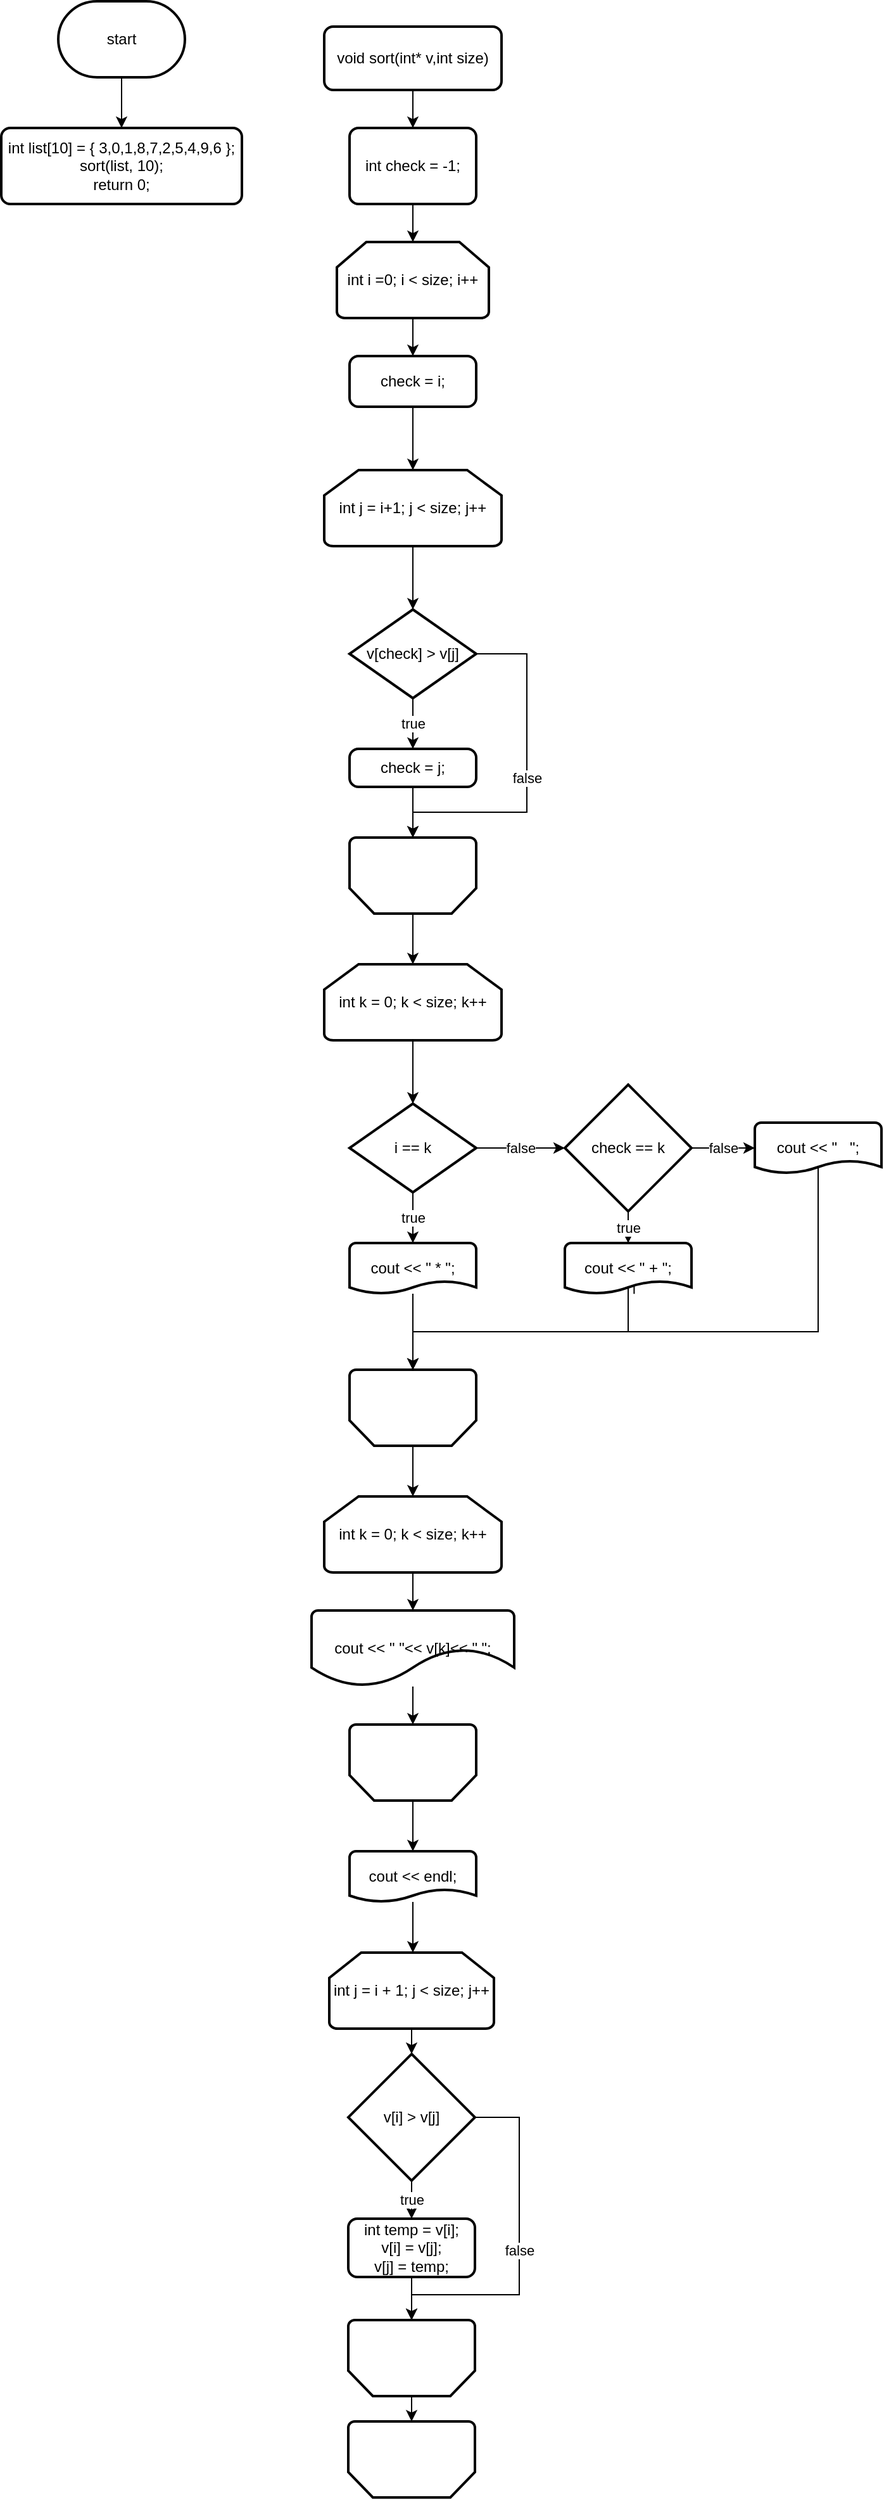<mxfile version="20.0.1" type="github">
  <diagram id="QCeiseQyNw4A7dCuMOGN" name="Page-1">
    <mxGraphModel dx="2303" dy="2414" grid="1" gridSize="10" guides="1" tooltips="1" connect="1" arrows="1" fold="1" page="1" pageScale="1" pageWidth="827" pageHeight="1169" math="0" shadow="0">
      <root>
        <mxCell id="0" />
        <mxCell id="1" parent="0" />
        <mxCell id="ZYJj1VUCgy8PRU-QA9FJ-3" style="edgeStyle=orthogonalEdgeStyle;rounded=0;orthogonalLoop=1;jettySize=auto;html=1;entryX=0.5;entryY=0;entryDx=0;entryDy=0;" parent="1" source="ZYJj1VUCgy8PRU-QA9FJ-2" target="ZYJj1VUCgy8PRU-QA9FJ-5" edge="1">
          <mxGeometry relative="1" as="geometry">
            <mxPoint x="100" y="150" as="targetPoint" />
          </mxGeometry>
        </mxCell>
        <mxCell id="ZYJj1VUCgy8PRU-QA9FJ-2" value="start" style="strokeWidth=2;html=1;shape=mxgraph.flowchart.terminator;whiteSpace=wrap;" parent="1" vertex="1">
          <mxGeometry x="50" y="20" width="100" height="60" as="geometry" />
        </mxCell>
        <mxCell id="ZYJj1VUCgy8PRU-QA9FJ-5" value="&lt;div&gt;int list[10] = { 3,0,1,8,7,2,5,4,9,6 };&lt;/div&gt;&lt;div&gt;&lt;span style=&quot;&quot;&gt;	&lt;/span&gt;sort(list, 10);&lt;/div&gt;&lt;div&gt;&lt;span style=&quot;&quot;&gt;	&lt;/span&gt;return 0;&lt;/div&gt;" style="rounded=1;whiteSpace=wrap;html=1;absoluteArcSize=1;arcSize=14;strokeWidth=2;" parent="1" vertex="1">
          <mxGeometry x="5" y="120" width="190" height="60" as="geometry" />
        </mxCell>
        <mxCell id="ZYJj1VUCgy8PRU-QA9FJ-7" style="edgeStyle=orthogonalEdgeStyle;rounded=0;orthogonalLoop=1;jettySize=auto;html=1;" parent="1" source="ZYJj1VUCgy8PRU-QA9FJ-6" target="ZYJj1VUCgy8PRU-QA9FJ-8" edge="1">
          <mxGeometry relative="1" as="geometry">
            <mxPoint x="330.0" y="130" as="targetPoint" />
          </mxGeometry>
        </mxCell>
        <mxCell id="ZYJj1VUCgy8PRU-QA9FJ-6" value="void sort(int* v,int size)" style="rounded=1;whiteSpace=wrap;html=1;absoluteArcSize=1;arcSize=14;strokeWidth=2;" parent="1" vertex="1">
          <mxGeometry x="260" y="40" width="140" height="50" as="geometry" />
        </mxCell>
        <mxCell id="ZYJj1VUCgy8PRU-QA9FJ-10" style="edgeStyle=orthogonalEdgeStyle;rounded=0;orthogonalLoop=1;jettySize=auto;html=1;entryX=0.5;entryY=0;entryDx=0;entryDy=0;entryPerimeter=0;" parent="1" source="ZYJj1VUCgy8PRU-QA9FJ-8" target="ZYJj1VUCgy8PRU-QA9FJ-9" edge="1">
          <mxGeometry relative="1" as="geometry">
            <mxPoint x="330.0" y="240" as="targetPoint" />
          </mxGeometry>
        </mxCell>
        <mxCell id="ZYJj1VUCgy8PRU-QA9FJ-8" value="int check = -1;" style="rounded=1;whiteSpace=wrap;html=1;absoluteArcSize=1;arcSize=14;strokeWidth=2;" parent="1" vertex="1">
          <mxGeometry x="280" y="120" width="100" height="60" as="geometry" />
        </mxCell>
        <mxCell id="ZYJj1VUCgy8PRU-QA9FJ-12" style="edgeStyle=orthogonalEdgeStyle;rounded=0;orthogonalLoop=1;jettySize=auto;html=1;entryX=0.5;entryY=0;entryDx=0;entryDy=0;" parent="1" source="ZYJj1VUCgy8PRU-QA9FJ-9" target="ZYJj1VUCgy8PRU-QA9FJ-11" edge="1">
          <mxGeometry relative="1" as="geometry" />
        </mxCell>
        <mxCell id="ZYJj1VUCgy8PRU-QA9FJ-9" value="int i =0; i &lt; size; i++" style="strokeWidth=2;html=1;shape=mxgraph.flowchart.loop_limit;whiteSpace=wrap;" parent="1" vertex="1">
          <mxGeometry x="270" y="210" width="120" height="60" as="geometry" />
        </mxCell>
        <mxCell id="ZYJj1VUCgy8PRU-QA9FJ-14" style="edgeStyle=orthogonalEdgeStyle;rounded=0;orthogonalLoop=1;jettySize=auto;html=1;entryX=0.5;entryY=0;entryDx=0;entryDy=0;entryPerimeter=0;" parent="1" source="ZYJj1VUCgy8PRU-QA9FJ-11" target="ZYJj1VUCgy8PRU-QA9FJ-13" edge="1">
          <mxGeometry relative="1" as="geometry" />
        </mxCell>
        <mxCell id="ZYJj1VUCgy8PRU-QA9FJ-11" value="check = i;" style="rounded=1;whiteSpace=wrap;html=1;absoluteArcSize=1;arcSize=14;strokeWidth=2;" parent="1" vertex="1">
          <mxGeometry x="280" y="300" width="100" height="40" as="geometry" />
        </mxCell>
        <mxCell id="ZYJj1VUCgy8PRU-QA9FJ-16" style="edgeStyle=orthogonalEdgeStyle;rounded=0;orthogonalLoop=1;jettySize=auto;html=1;entryX=0.5;entryY=0;entryDx=0;entryDy=0;entryPerimeter=0;" parent="1" source="ZYJj1VUCgy8PRU-QA9FJ-13" target="ZYJj1VUCgy8PRU-QA9FJ-15" edge="1">
          <mxGeometry relative="1" as="geometry" />
        </mxCell>
        <mxCell id="ZYJj1VUCgy8PRU-QA9FJ-13" value="int j = i+1; j &lt; size; j++" style="strokeWidth=2;html=1;shape=mxgraph.flowchart.loop_limit;whiteSpace=wrap;" parent="1" vertex="1">
          <mxGeometry x="260" y="390" width="140" height="60" as="geometry" />
        </mxCell>
        <mxCell id="ZYJj1VUCgy8PRU-QA9FJ-17" value="false" style="edgeStyle=orthogonalEdgeStyle;rounded=0;orthogonalLoop=1;jettySize=auto;html=1;entryX=0.5;entryY=1;entryDx=0;entryDy=0;entryPerimeter=0;" parent="1" source="ZYJj1VUCgy8PRU-QA9FJ-15" target="ZYJj1VUCgy8PRU-QA9FJ-21" edge="1">
          <mxGeometry relative="1" as="geometry">
            <mxPoint x="450.0" y="535" as="targetPoint" />
            <Array as="points">
              <mxPoint x="420" y="535" />
              <mxPoint x="420" y="660" />
              <mxPoint x="330" y="660" />
            </Array>
          </mxGeometry>
        </mxCell>
        <mxCell id="ZYJj1VUCgy8PRU-QA9FJ-18" value="true" style="edgeStyle=orthogonalEdgeStyle;rounded=0;orthogonalLoop=1;jettySize=auto;html=1;entryX=0.5;entryY=0;entryDx=0;entryDy=0;" parent="1" source="ZYJj1VUCgy8PRU-QA9FJ-15" target="ZYJj1VUCgy8PRU-QA9FJ-19" edge="1">
          <mxGeometry relative="1" as="geometry">
            <mxPoint x="330.0" y="600" as="targetPoint" />
          </mxGeometry>
        </mxCell>
        <mxCell id="ZYJj1VUCgy8PRU-QA9FJ-15" value="v[check] &gt; v[j]" style="strokeWidth=2;html=1;shape=mxgraph.flowchart.decision;whiteSpace=wrap;" parent="1" vertex="1">
          <mxGeometry x="280" y="500" width="100" height="70" as="geometry" />
        </mxCell>
        <mxCell id="ZYJj1VUCgy8PRU-QA9FJ-22" style="edgeStyle=orthogonalEdgeStyle;rounded=0;orthogonalLoop=1;jettySize=auto;html=1;entryX=0.5;entryY=1;entryDx=0;entryDy=0;entryPerimeter=0;" parent="1" source="ZYJj1VUCgy8PRU-QA9FJ-19" target="ZYJj1VUCgy8PRU-QA9FJ-21" edge="1">
          <mxGeometry relative="1" as="geometry" />
        </mxCell>
        <mxCell id="ZYJj1VUCgy8PRU-QA9FJ-19" value="check = j;" style="rounded=1;whiteSpace=wrap;html=1;absoluteArcSize=1;arcSize=14;strokeWidth=2;" parent="1" vertex="1">
          <mxGeometry x="280" y="610" width="100" height="30" as="geometry" />
        </mxCell>
        <mxCell id="ZYJj1VUCgy8PRU-QA9FJ-31" style="edgeStyle=orthogonalEdgeStyle;rounded=0;orthogonalLoop=1;jettySize=auto;html=1;entryX=0.5;entryY=0;entryDx=0;entryDy=0;entryPerimeter=0;" parent="1" source="ZYJj1VUCgy8PRU-QA9FJ-21" target="ZYJj1VUCgy8PRU-QA9FJ-24" edge="1">
          <mxGeometry relative="1" as="geometry" />
        </mxCell>
        <mxCell id="ZYJj1VUCgy8PRU-QA9FJ-21" value="" style="strokeWidth=2;html=1;shape=mxgraph.flowchart.loop_limit;whiteSpace=wrap;rotation=-180;" parent="1" vertex="1">
          <mxGeometry x="280" y="680" width="100" height="60" as="geometry" />
        </mxCell>
        <mxCell id="ZYJj1VUCgy8PRU-QA9FJ-23" style="edgeStyle=orthogonalEdgeStyle;rounded=0;orthogonalLoop=1;jettySize=auto;html=1;entryX=0.5;entryY=0;entryDx=0;entryDy=0;entryPerimeter=0;" parent="1" source="ZYJj1VUCgy8PRU-QA9FJ-24" target="ZYJj1VUCgy8PRU-QA9FJ-27" edge="1">
          <mxGeometry relative="1" as="geometry" />
        </mxCell>
        <mxCell id="ZYJj1VUCgy8PRU-QA9FJ-24" value="int k = 0; k &amp;lt; size; k++" style="strokeWidth=2;html=1;shape=mxgraph.flowchart.loop_limit;whiteSpace=wrap;" parent="1" vertex="1">
          <mxGeometry x="260" y="780" width="140" height="60" as="geometry" />
        </mxCell>
        <mxCell id="ZYJj1VUCgy8PRU-QA9FJ-26" value="true" style="edgeStyle=orthogonalEdgeStyle;rounded=0;orthogonalLoop=1;jettySize=auto;html=1;entryX=0.5;entryY=0;entryDx=0;entryDy=0;entryPerimeter=0;" parent="1" source="ZYJj1VUCgy8PRU-QA9FJ-27" target="ZYJj1VUCgy8PRU-QA9FJ-43" edge="1">
          <mxGeometry relative="1" as="geometry">
            <mxPoint x="330.0" y="1000" as="targetPoint" />
          </mxGeometry>
        </mxCell>
        <mxCell id="ZYJj1VUCgy8PRU-QA9FJ-33" value="false" style="edgeStyle=orthogonalEdgeStyle;rounded=0;orthogonalLoop=1;jettySize=auto;html=1;entryX=0;entryY=0.5;entryDx=0;entryDy=0;entryPerimeter=0;" parent="1" source="ZYJj1VUCgy8PRU-QA9FJ-27" target="ZYJj1VUCgy8PRU-QA9FJ-34" edge="1">
          <mxGeometry relative="1" as="geometry">
            <mxPoint x="480.0" y="925" as="targetPoint" />
          </mxGeometry>
        </mxCell>
        <mxCell id="ZYJj1VUCgy8PRU-QA9FJ-27" value="i == k" style="strokeWidth=2;html=1;shape=mxgraph.flowchart.decision;whiteSpace=wrap;" parent="1" vertex="1">
          <mxGeometry x="280" y="890" width="100" height="70" as="geometry" />
        </mxCell>
        <mxCell id="ZYJj1VUCgy8PRU-QA9FJ-28" style="edgeStyle=orthogonalEdgeStyle;rounded=0;orthogonalLoop=1;jettySize=auto;html=1;entryX=0.5;entryY=1;entryDx=0;entryDy=0;entryPerimeter=0;exitX=0.5;exitY=1;exitDx=0;exitDy=0;exitPerimeter=0;" parent="1" source="ZYJj1VUCgy8PRU-QA9FJ-43" target="ZYJj1VUCgy8PRU-QA9FJ-30" edge="1">
          <mxGeometry relative="1" as="geometry">
            <mxPoint x="330.0" y="1030" as="sourcePoint" />
            <mxPoint x="330.0" y="1080" as="targetPoint" />
            <Array as="points">
              <mxPoint x="330" y="1040" />
            </Array>
          </mxGeometry>
        </mxCell>
        <mxCell id="ZYJj1VUCgy8PRU-QA9FJ-42" style="edgeStyle=orthogonalEdgeStyle;rounded=0;orthogonalLoop=1;jettySize=auto;html=1;entryX=0.5;entryY=0;entryDx=0;entryDy=0;entryPerimeter=0;" parent="1" source="ZYJj1VUCgy8PRU-QA9FJ-30" target="ZYJj1VUCgy8PRU-QA9FJ-46" edge="1">
          <mxGeometry relative="1" as="geometry">
            <mxPoint x="330.0" y="1210" as="targetPoint" />
          </mxGeometry>
        </mxCell>
        <mxCell id="ZYJj1VUCgy8PRU-QA9FJ-30" value="" style="strokeWidth=2;html=1;shape=mxgraph.flowchart.loop_limit;whiteSpace=wrap;rotation=-180;" parent="1" vertex="1">
          <mxGeometry x="280" y="1100" width="100" height="60" as="geometry" />
        </mxCell>
        <mxCell id="ZYJj1VUCgy8PRU-QA9FJ-35" value="false" style="edgeStyle=orthogonalEdgeStyle;rounded=0;orthogonalLoop=1;jettySize=auto;html=1;entryX=0;entryY=0.5;entryDx=0;entryDy=0;entryPerimeter=0;" parent="1" source="ZYJj1VUCgy8PRU-QA9FJ-34" target="ZYJj1VUCgy8PRU-QA9FJ-45" edge="1">
          <mxGeometry relative="1" as="geometry">
            <mxPoint x="600.0" y="927.429" as="targetPoint" />
          </mxGeometry>
        </mxCell>
        <mxCell id="ZYJj1VUCgy8PRU-QA9FJ-37" value="true" style="edgeStyle=orthogonalEdgeStyle;rounded=0;orthogonalLoop=1;jettySize=auto;html=1;entryX=0.5;entryY=0;entryDx=0;entryDy=0;entryPerimeter=0;" parent="1" source="ZYJj1VUCgy8PRU-QA9FJ-34" target="ZYJj1VUCgy8PRU-QA9FJ-44" edge="1">
          <mxGeometry relative="1" as="geometry">
            <mxPoint x="500.0" y="1000" as="targetPoint" />
          </mxGeometry>
        </mxCell>
        <mxCell id="ZYJj1VUCgy8PRU-QA9FJ-34" value="check == k" style="strokeWidth=2;html=1;shape=mxgraph.flowchart.decision;whiteSpace=wrap;" parent="1" vertex="1">
          <mxGeometry x="450" y="875" width="100" height="100" as="geometry" />
        </mxCell>
        <mxCell id="ZYJj1VUCgy8PRU-QA9FJ-41" style="edgeStyle=orthogonalEdgeStyle;rounded=0;orthogonalLoop=1;jettySize=auto;html=1;entryX=0.5;entryY=1;entryDx=0;entryDy=0;entryPerimeter=0;exitX=0.5;exitY=1;exitDx=0;exitDy=0;exitPerimeter=0;" parent="1" source="ZYJj1VUCgy8PRU-QA9FJ-45" target="ZYJj1VUCgy8PRU-QA9FJ-30" edge="1">
          <mxGeometry relative="1" as="geometry">
            <mxPoint x="650.0" y="1010" as="targetPoint" />
            <mxPoint x="650.0" y="945" as="sourcePoint" />
            <Array as="points">
              <mxPoint x="650" y="940" />
              <mxPoint x="650" y="1070" />
              <mxPoint x="330" y="1070" />
            </Array>
          </mxGeometry>
        </mxCell>
        <mxCell id="ZYJj1VUCgy8PRU-QA9FJ-40" style="edgeStyle=orthogonalEdgeStyle;rounded=0;orthogonalLoop=1;jettySize=auto;html=1;entryX=0.5;entryY=1;entryDx=0;entryDy=0;entryPerimeter=0;exitX=0.547;exitY=1.004;exitDx=0;exitDy=0;exitPerimeter=0;" parent="1" source="ZYJj1VUCgy8PRU-QA9FJ-44" target="ZYJj1VUCgy8PRU-QA9FJ-30" edge="1">
          <mxGeometry relative="1" as="geometry">
            <mxPoint x="500.0" y="1080" as="targetPoint" />
            <mxPoint x="500.0" y="1030" as="sourcePoint" />
            <Array as="points">
              <mxPoint x="500" y="1020" />
              <mxPoint x="500" y="1070" />
              <mxPoint x="330" y="1070" />
            </Array>
          </mxGeometry>
        </mxCell>
        <mxCell id="ZYJj1VUCgy8PRU-QA9FJ-43" value="cout &lt;&lt; &quot; * &quot;;" style="strokeWidth=2;html=1;shape=mxgraph.flowchart.document2;whiteSpace=wrap;size=0.25;" parent="1" vertex="1">
          <mxGeometry x="280" y="1000" width="100" height="40" as="geometry" />
        </mxCell>
        <mxCell id="ZYJj1VUCgy8PRU-QA9FJ-44" value="cout &lt;&lt; &quot; + &quot;;" style="strokeWidth=2;html=1;shape=mxgraph.flowchart.document2;whiteSpace=wrap;size=0.25;" parent="1" vertex="1">
          <mxGeometry x="450" y="1000" width="100" height="40" as="geometry" />
        </mxCell>
        <mxCell id="ZYJj1VUCgy8PRU-QA9FJ-45" value="cout &lt;&lt; &quot;   &quot;;" style="strokeWidth=2;html=1;shape=mxgraph.flowchart.document2;whiteSpace=wrap;size=0.25;" parent="1" vertex="1">
          <mxGeometry x="600" y="905" width="100" height="40" as="geometry" />
        </mxCell>
        <mxCell id="ZYJj1VUCgy8PRU-QA9FJ-48" style="edgeStyle=orthogonalEdgeStyle;rounded=0;orthogonalLoop=1;jettySize=auto;html=1;entryX=0.5;entryY=0;entryDx=0;entryDy=0;entryPerimeter=0;" parent="1" source="ZYJj1VUCgy8PRU-QA9FJ-46" target="ZYJj1VUCgy8PRU-QA9FJ-47" edge="1">
          <mxGeometry relative="1" as="geometry" />
        </mxCell>
        <mxCell id="ZYJj1VUCgy8PRU-QA9FJ-46" value="int k = 0; k &lt; size; k++" style="strokeWidth=2;html=1;shape=mxgraph.flowchart.loop_limit;whiteSpace=wrap;" parent="1" vertex="1">
          <mxGeometry x="260" y="1200" width="140" height="60" as="geometry" />
        </mxCell>
        <mxCell id="ZYJj1VUCgy8PRU-QA9FJ-49" style="edgeStyle=orthogonalEdgeStyle;rounded=0;orthogonalLoop=1;jettySize=auto;html=1;" parent="1" source="ZYJj1VUCgy8PRU-QA9FJ-47" target="ZYJj1VUCgy8PRU-QA9FJ-50" edge="1">
          <mxGeometry relative="1" as="geometry">
            <mxPoint x="330.0" y="1410" as="targetPoint" />
          </mxGeometry>
        </mxCell>
        <mxCell id="ZYJj1VUCgy8PRU-QA9FJ-47" value="cout &lt;&lt; &quot; &quot;&lt;&lt; v[k]&lt;&lt; &quot; &quot;;" style="strokeWidth=2;html=1;shape=mxgraph.flowchart.document2;whiteSpace=wrap;size=0.498;" parent="1" vertex="1">
          <mxGeometry x="250" y="1290" width="160" height="60" as="geometry" />
        </mxCell>
        <mxCell id="ZYJj1VUCgy8PRU-QA9FJ-52" style="edgeStyle=orthogonalEdgeStyle;rounded=0;orthogonalLoop=1;jettySize=auto;html=1;entryX=0.5;entryY=0;entryDx=0;entryDy=0;entryPerimeter=0;" parent="1" source="ZYJj1VUCgy8PRU-QA9FJ-50" target="ZYJj1VUCgy8PRU-QA9FJ-51" edge="1">
          <mxGeometry relative="1" as="geometry" />
        </mxCell>
        <mxCell id="ZYJj1VUCgy8PRU-QA9FJ-50" value="" style="strokeWidth=2;html=1;shape=mxgraph.flowchart.loop_limit;whiteSpace=wrap;rotation=-180;" parent="1" vertex="1">
          <mxGeometry x="280.0" y="1380" width="100" height="60" as="geometry" />
        </mxCell>
        <mxCell id="ZYJj1VUCgy8PRU-QA9FJ-53" style="edgeStyle=orthogonalEdgeStyle;rounded=0;orthogonalLoop=1;jettySize=auto;html=1;" parent="1" source="ZYJj1VUCgy8PRU-QA9FJ-51" edge="1">
          <mxGeometry relative="1" as="geometry">
            <mxPoint x="330" y="1560" as="targetPoint" />
          </mxGeometry>
        </mxCell>
        <mxCell id="ZYJj1VUCgy8PRU-QA9FJ-51" value="cout &lt;&lt; endl;" style="strokeWidth=2;html=1;shape=mxgraph.flowchart.document2;whiteSpace=wrap;size=0.25;" parent="1" vertex="1">
          <mxGeometry x="280" y="1480" width="100" height="40" as="geometry" />
        </mxCell>
        <mxCell id="ZYJj1VUCgy8PRU-QA9FJ-55" style="edgeStyle=orthogonalEdgeStyle;rounded=0;orthogonalLoop=1;jettySize=auto;html=1;exitX=0.5;exitY=0;exitDx=0;exitDy=0;exitPerimeter=0;" parent="1" source="zkwfAiJlMPywp6wGBJhg-7" target="ZYJj1VUCgy8PRU-QA9FJ-56" edge="1">
          <mxGeometry relative="1" as="geometry">
            <mxPoint x="330.0" y="1640" as="targetPoint" />
            <mxPoint x="330.0" y="1650" as="sourcePoint" />
          </mxGeometry>
        </mxCell>
        <mxCell id="ZYJj1VUCgy8PRU-QA9FJ-56" value="" style="strokeWidth=2;html=1;shape=mxgraph.flowchart.loop_limit;whiteSpace=wrap;rotation=-180;" parent="1" vertex="1">
          <mxGeometry x="279.0" y="1930" width="100" height="60" as="geometry" />
        </mxCell>
        <mxCell id="zkwfAiJlMPywp6wGBJhg-5" style="edgeStyle=orthogonalEdgeStyle;rounded=0;orthogonalLoop=1;jettySize=auto;html=1;" edge="1" parent="1" source="zkwfAiJlMPywp6wGBJhg-1" target="zkwfAiJlMPywp6wGBJhg-2">
          <mxGeometry relative="1" as="geometry" />
        </mxCell>
        <mxCell id="zkwfAiJlMPywp6wGBJhg-1" value="int j = i + 1; j &lt; size; j++" style="strokeWidth=2;html=1;shape=mxgraph.flowchart.loop_limit;whiteSpace=wrap;" vertex="1" parent="1">
          <mxGeometry x="264" y="1560" width="130" height="60" as="geometry" />
        </mxCell>
        <mxCell id="zkwfAiJlMPywp6wGBJhg-4" value="true" style="edgeStyle=orthogonalEdgeStyle;rounded=0;orthogonalLoop=1;jettySize=auto;html=1;entryX=0.5;entryY=0;entryDx=0;entryDy=0;" edge="1" parent="1" source="zkwfAiJlMPywp6wGBJhg-2" target="zkwfAiJlMPywp6wGBJhg-3">
          <mxGeometry relative="1" as="geometry" />
        </mxCell>
        <mxCell id="zkwfAiJlMPywp6wGBJhg-6" value="false" style="edgeStyle=orthogonalEdgeStyle;rounded=0;orthogonalLoop=1;jettySize=auto;html=1;entryX=0.5;entryY=1;entryDx=0;entryDy=0;entryPerimeter=0;exitX=1;exitY=0.5;exitDx=0;exitDy=0;exitPerimeter=0;" edge="1" parent="1" source="zkwfAiJlMPywp6wGBJhg-2" target="zkwfAiJlMPywp6wGBJhg-7">
          <mxGeometry relative="1" as="geometry">
            <mxPoint x="444" y="1850" as="targetPoint" />
            <Array as="points">
              <mxPoint x="414" y="1690" />
              <mxPoint x="414" y="1830" />
              <mxPoint x="329" y="1830" />
            </Array>
          </mxGeometry>
        </mxCell>
        <mxCell id="zkwfAiJlMPywp6wGBJhg-2" value="v[i] &gt; v[j]" style="strokeWidth=2;html=1;shape=mxgraph.flowchart.decision;whiteSpace=wrap;" vertex="1" parent="1">
          <mxGeometry x="279" y="1640" width="100" height="100" as="geometry" />
        </mxCell>
        <mxCell id="zkwfAiJlMPywp6wGBJhg-8" style="edgeStyle=orthogonalEdgeStyle;rounded=0;orthogonalLoop=1;jettySize=auto;html=1;entryX=0.5;entryY=1;entryDx=0;entryDy=0;entryPerimeter=0;" edge="1" parent="1" source="zkwfAiJlMPywp6wGBJhg-3" target="zkwfAiJlMPywp6wGBJhg-7">
          <mxGeometry relative="1" as="geometry">
            <mxPoint x="334" y="1910" as="targetPoint" />
          </mxGeometry>
        </mxCell>
        <mxCell id="zkwfAiJlMPywp6wGBJhg-3" value="int temp = v[i];&#xa;				v[i] = v[j];&#xa;				v[j] = temp;" style="rounded=1;whiteSpace=wrap;html=1;absoluteArcSize=1;arcSize=14;strokeWidth=2;" vertex="1" parent="1">
          <mxGeometry x="279" y="1770" width="100" height="46" as="geometry" />
        </mxCell>
        <mxCell id="zkwfAiJlMPywp6wGBJhg-7" value="" style="strokeWidth=2;html=1;shape=mxgraph.flowchart.loop_limit;whiteSpace=wrap;rotation=-180;" vertex="1" parent="1">
          <mxGeometry x="279" y="1850" width="100" height="60" as="geometry" />
        </mxCell>
      </root>
    </mxGraphModel>
  </diagram>
</mxfile>
